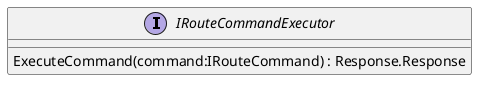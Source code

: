 @startuml
interface IRouteCommandExecutor {
    ExecuteCommand(command:IRouteCommand) : Response.Response
}
@enduml
